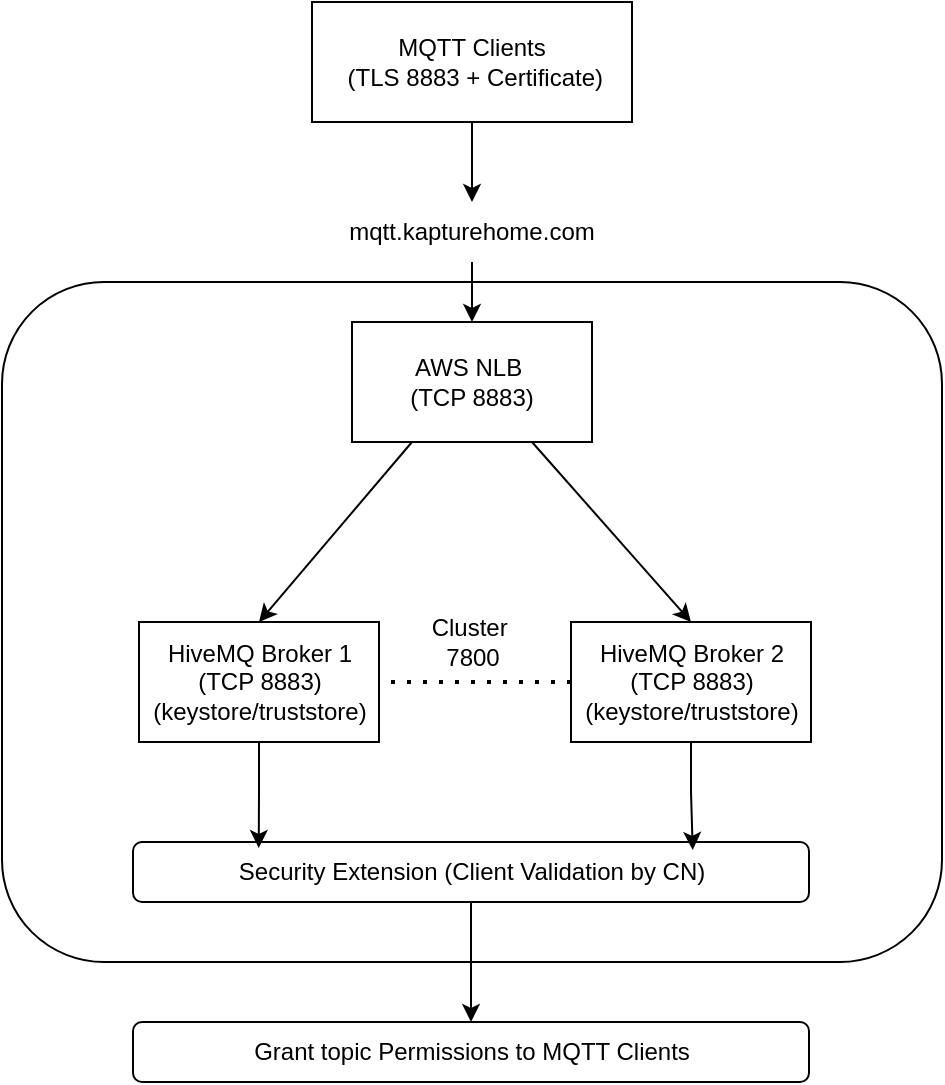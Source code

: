 <mxfile version="26.0.16">
  <diagram name="第1頁" id="LpLdRGVmJxK6KshesvKD">
    <mxGraphModel dx="1849" dy="818" grid="1" gridSize="10" guides="1" tooltips="1" connect="1" arrows="1" fold="1" page="1" pageScale="1" pageWidth="827" pageHeight="1169" math="0" shadow="0">
      <root>
        <mxCell id="0" />
        <mxCell id="1" parent="0" />
        <mxCell id="vKqKOulp7S16YsBjdaTP-22" value="" style="rounded=1;whiteSpace=wrap;html=1;" vertex="1" parent="1">
          <mxGeometry x="215" y="200" width="470" height="340" as="geometry" />
        </mxCell>
        <mxCell id="vKqKOulp7S16YsBjdaTP-3" style="edgeStyle=orthogonalEdgeStyle;rounded=0;orthogonalLoop=1;jettySize=auto;html=1;exitX=0.5;exitY=1;exitDx=0;exitDy=0;" edge="1" parent="1" source="vKqKOulp7S16YsBjdaTP-1" target="vKqKOulp7S16YsBjdaTP-2">
          <mxGeometry relative="1" as="geometry" />
        </mxCell>
        <mxCell id="vKqKOulp7S16YsBjdaTP-1" value="MQTT Clients&lt;div&gt;&amp;nbsp;(TLS 8883 + Certificate)&lt;/div&gt;" style="rounded=0;whiteSpace=wrap;html=1;" vertex="1" parent="1">
          <mxGeometry x="370" y="60" width="160" height="60" as="geometry" />
        </mxCell>
        <mxCell id="vKqKOulp7S16YsBjdaTP-5" style="edgeStyle=orthogonalEdgeStyle;rounded=0;orthogonalLoop=1;jettySize=auto;html=1;exitX=0.5;exitY=1;exitDx=0;exitDy=0;entryX=0.5;entryY=0;entryDx=0;entryDy=0;" edge="1" parent="1" source="vKqKOulp7S16YsBjdaTP-2" target="vKqKOulp7S16YsBjdaTP-4">
          <mxGeometry relative="1" as="geometry" />
        </mxCell>
        <mxCell id="vKqKOulp7S16YsBjdaTP-2" value="mqtt.kapturehome.com" style="text;html=1;align=center;verticalAlign=middle;whiteSpace=wrap;rounded=0;" vertex="1" parent="1">
          <mxGeometry x="360" y="160" width="180" height="30" as="geometry" />
        </mxCell>
        <mxCell id="vKqKOulp7S16YsBjdaTP-4" value="AWS NLB&amp;nbsp;&lt;div&gt;(TCP 8883)&lt;/div&gt;" style="rounded=0;whiteSpace=wrap;html=1;" vertex="1" parent="1">
          <mxGeometry x="390" y="220" width="120" height="60" as="geometry" />
        </mxCell>
        <mxCell id="vKqKOulp7S16YsBjdaTP-6" value="HiveMQ Broker 1&lt;div&gt;(TCP 8883)&lt;/div&gt;&lt;div&gt;(keystore/truststore&lt;span style=&quot;background-color: transparent; color: light-dark(rgb(0, 0, 0), rgb(255, 255, 255));&quot;&gt;)&lt;/span&gt;&lt;/div&gt;" style="rounded=0;whiteSpace=wrap;html=1;" vertex="1" parent="1">
          <mxGeometry x="283.5" y="370" width="120" height="60" as="geometry" />
        </mxCell>
        <mxCell id="vKqKOulp7S16YsBjdaTP-7" value="HiveMQ Broker 2&lt;div&gt;(TCP 8883)&lt;/div&gt;&lt;div&gt;(keystore/truststore&lt;span style=&quot;color: light-dark(rgb(0, 0, 0), rgb(255, 255, 255)); background-color: transparent;&quot;&gt;)&lt;/span&gt;&lt;/div&gt;" style="rounded=0;whiteSpace=wrap;html=1;" vertex="1" parent="1">
          <mxGeometry x="499.5" y="370" width="120" height="60" as="geometry" />
        </mxCell>
        <mxCell id="vKqKOulp7S16YsBjdaTP-8" value="" style="endArrow=none;dashed=1;html=1;dashPattern=1 3;strokeWidth=2;rounded=0;entryX=0;entryY=0.5;entryDx=0;entryDy=0;" edge="1" parent="1" target="vKqKOulp7S16YsBjdaTP-7">
          <mxGeometry width="50" height="50" relative="1" as="geometry">
            <mxPoint x="409.5" y="400" as="sourcePoint" />
            <mxPoint x="459.5" y="350" as="targetPoint" />
          </mxGeometry>
        </mxCell>
        <mxCell id="vKqKOulp7S16YsBjdaTP-9" value="Cluster&amp;nbsp;&lt;div&gt;7800&lt;/div&gt;" style="text;html=1;align=center;verticalAlign=middle;resizable=0;points=[];autosize=1;strokeColor=none;fillColor=none;" vertex="1" parent="1">
          <mxGeometry x="419.5" y="360" width="60" height="40" as="geometry" />
        </mxCell>
        <mxCell id="vKqKOulp7S16YsBjdaTP-11" value="" style="endArrow=classic;html=1;rounded=0;exitX=0.25;exitY=1;exitDx=0;exitDy=0;entryX=0.5;entryY=0;entryDx=0;entryDy=0;" edge="1" parent="1" source="vKqKOulp7S16YsBjdaTP-4" target="vKqKOulp7S16YsBjdaTP-6">
          <mxGeometry width="50" height="50" relative="1" as="geometry">
            <mxPoint x="310" y="360" as="sourcePoint" />
            <mxPoint x="360" y="310" as="targetPoint" />
          </mxGeometry>
        </mxCell>
        <mxCell id="vKqKOulp7S16YsBjdaTP-12" value="" style="endArrow=classic;html=1;rounded=0;exitX=0.75;exitY=1;exitDx=0;exitDy=0;entryX=0.5;entryY=0;entryDx=0;entryDy=0;" edge="1" parent="1" source="vKqKOulp7S16YsBjdaTP-4" target="vKqKOulp7S16YsBjdaTP-7">
          <mxGeometry width="50" height="50" relative="1" as="geometry">
            <mxPoint x="478" y="340" as="sourcePoint" />
            <mxPoint x="400" y="420" as="targetPoint" />
          </mxGeometry>
        </mxCell>
        <mxCell id="vKqKOulp7S16YsBjdaTP-21" style="edgeStyle=orthogonalEdgeStyle;rounded=0;orthogonalLoop=1;jettySize=auto;html=1;exitX=0.5;exitY=1;exitDx=0;exitDy=0;entryX=0.5;entryY=0;entryDx=0;entryDy=0;" edge="1" parent="1" source="vKqKOulp7S16YsBjdaTP-13" target="vKqKOulp7S16YsBjdaTP-18">
          <mxGeometry relative="1" as="geometry" />
        </mxCell>
        <mxCell id="vKqKOulp7S16YsBjdaTP-13" value="Security Extension&amp;nbsp;(Client Validation by CN)" style="rounded=1;whiteSpace=wrap;html=1;" vertex="1" parent="1">
          <mxGeometry x="280.5" y="480" width="338" height="30" as="geometry" />
        </mxCell>
        <mxCell id="vKqKOulp7S16YsBjdaTP-18" value="Grant topic Permissions to MQTT Clients" style="rounded=1;whiteSpace=wrap;html=1;" vertex="1" parent="1">
          <mxGeometry x="280.5" y="570" width="338" height="30" as="geometry" />
        </mxCell>
        <mxCell id="vKqKOulp7S16YsBjdaTP-19" style="edgeStyle=orthogonalEdgeStyle;rounded=0;orthogonalLoop=1;jettySize=auto;html=1;exitX=0.5;exitY=1;exitDx=0;exitDy=0;entryX=0.186;entryY=0.1;entryDx=0;entryDy=0;entryPerimeter=0;" edge="1" parent="1" source="vKqKOulp7S16YsBjdaTP-6" target="vKqKOulp7S16YsBjdaTP-13">
          <mxGeometry relative="1" as="geometry" />
        </mxCell>
        <mxCell id="vKqKOulp7S16YsBjdaTP-20" style="edgeStyle=orthogonalEdgeStyle;rounded=0;orthogonalLoop=1;jettySize=auto;html=1;exitX=0.5;exitY=1;exitDx=0;exitDy=0;entryX=0.828;entryY=0.133;entryDx=0;entryDy=0;entryPerimeter=0;" edge="1" parent="1" source="vKqKOulp7S16YsBjdaTP-7" target="vKqKOulp7S16YsBjdaTP-13">
          <mxGeometry relative="1" as="geometry" />
        </mxCell>
      </root>
    </mxGraphModel>
  </diagram>
</mxfile>
